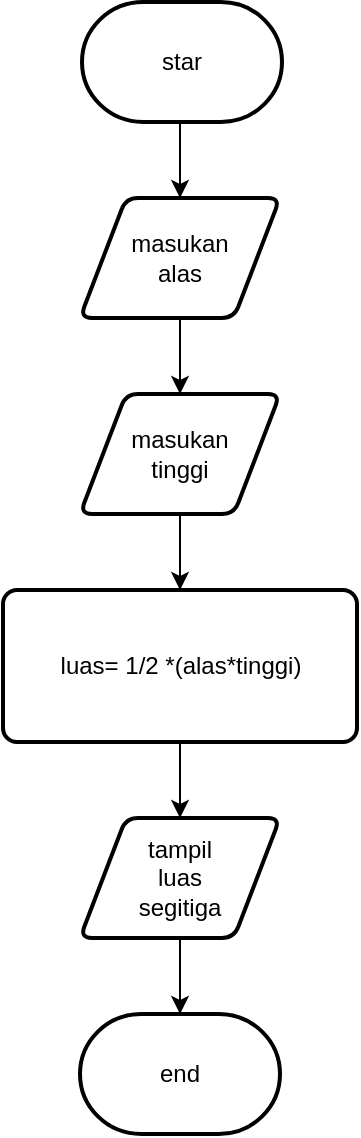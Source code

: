 <mxfile version="22.1.16" type="device">
  <diagram name="Page-1" id="jr_epOJPyc_aueluBdOg">
    <mxGraphModel dx="1520" dy="1214" grid="0" gridSize="10" guides="1" tooltips="1" connect="1" arrows="1" fold="1" page="0" pageScale="1" pageWidth="850" pageHeight="1100" math="0" shadow="0">
      <root>
        <mxCell id="0" />
        <mxCell id="1" parent="0" />
        <mxCell id="MWn83Oy3D5ra3sKZTmh8-6" style="edgeStyle=orthogonalEdgeStyle;rounded=0;orthogonalLoop=1;jettySize=auto;html=1;exitX=0.5;exitY=1;exitDx=0;exitDy=0;exitPerimeter=0;entryX=0.5;entryY=0;entryDx=0;entryDy=0;" edge="1" parent="1" source="ePwk1lkPYL17RqrotQUX-3" target="ePwk1lkPYL17RqrotQUX-4">
          <mxGeometry relative="1" as="geometry" />
        </mxCell>
        <mxCell id="ePwk1lkPYL17RqrotQUX-3" value="star" style="strokeWidth=2;html=1;shape=mxgraph.flowchart.terminator;whiteSpace=wrap;" parent="1" vertex="1">
          <mxGeometry x="-277" y="-438" width="100" height="60" as="geometry" />
        </mxCell>
        <mxCell id="MWn83Oy3D5ra3sKZTmh8-7" style="edgeStyle=orthogonalEdgeStyle;rounded=0;orthogonalLoop=1;jettySize=auto;html=1;exitX=0.5;exitY=1;exitDx=0;exitDy=0;entryX=0.5;entryY=0;entryDx=0;entryDy=0;" edge="1" parent="1" source="ePwk1lkPYL17RqrotQUX-4" target="MWn83Oy3D5ra3sKZTmh8-2">
          <mxGeometry relative="1" as="geometry" />
        </mxCell>
        <mxCell id="ePwk1lkPYL17RqrotQUX-4" value="&lt;div&gt;masukan &lt;br&gt;&lt;/div&gt;&lt;div&gt;alas&lt;br&gt;&lt;/div&gt;" style="shape=parallelogram;html=1;strokeWidth=2;perimeter=parallelogramPerimeter;whiteSpace=wrap;rounded=1;arcSize=12;size=0.23;" parent="1" vertex="1">
          <mxGeometry x="-278" y="-340" width="100" height="60" as="geometry" />
        </mxCell>
        <mxCell id="MWn83Oy3D5ra3sKZTmh8-8" style="edgeStyle=orthogonalEdgeStyle;rounded=0;orthogonalLoop=1;jettySize=auto;html=1;exitX=0.5;exitY=1;exitDx=0;exitDy=0;entryX=0.5;entryY=0;entryDx=0;entryDy=0;" edge="1" parent="1" source="MWn83Oy3D5ra3sKZTmh8-2" target="MWn83Oy3D5ra3sKZTmh8-3">
          <mxGeometry relative="1" as="geometry" />
        </mxCell>
        <mxCell id="MWn83Oy3D5ra3sKZTmh8-2" value="&lt;div&gt;masukan&lt;/div&gt;&lt;div&gt;tinggi&lt;br&gt;&lt;/div&gt;" style="shape=parallelogram;html=1;strokeWidth=2;perimeter=parallelogramPerimeter;whiteSpace=wrap;rounded=1;arcSize=12;size=0.23;" vertex="1" parent="1">
          <mxGeometry x="-278" y="-242" width="100" height="60" as="geometry" />
        </mxCell>
        <mxCell id="MWn83Oy3D5ra3sKZTmh8-9" style="edgeStyle=orthogonalEdgeStyle;rounded=0;orthogonalLoop=1;jettySize=auto;html=1;exitX=0.5;exitY=1;exitDx=0;exitDy=0;entryX=0.5;entryY=0;entryDx=0;entryDy=0;" edge="1" parent="1" source="MWn83Oy3D5ra3sKZTmh8-3" target="MWn83Oy3D5ra3sKZTmh8-4">
          <mxGeometry relative="1" as="geometry" />
        </mxCell>
        <mxCell id="MWn83Oy3D5ra3sKZTmh8-3" value="luas= 1/2 *(alas*tinggi)" style="rounded=1;whiteSpace=wrap;html=1;absoluteArcSize=1;arcSize=14;strokeWidth=2;" vertex="1" parent="1">
          <mxGeometry x="-316.5" y="-144" width="177" height="76" as="geometry" />
        </mxCell>
        <mxCell id="MWn83Oy3D5ra3sKZTmh8-4" value="&lt;div&gt;tampil&lt;/div&gt;&lt;div&gt;luas&lt;/div&gt;&lt;div&gt;segitiga&lt;br&gt;&lt;/div&gt;" style="shape=parallelogram;html=1;strokeWidth=2;perimeter=parallelogramPerimeter;whiteSpace=wrap;rounded=1;arcSize=12;size=0.23;" vertex="1" parent="1">
          <mxGeometry x="-278" y="-30" width="100" height="60" as="geometry" />
        </mxCell>
        <mxCell id="MWn83Oy3D5ra3sKZTmh8-5" value="end" style="strokeWidth=2;html=1;shape=mxgraph.flowchart.terminator;whiteSpace=wrap;" vertex="1" parent="1">
          <mxGeometry x="-278" y="68" width="100" height="60" as="geometry" />
        </mxCell>
        <mxCell id="MWn83Oy3D5ra3sKZTmh8-10" style="edgeStyle=orthogonalEdgeStyle;rounded=0;orthogonalLoop=1;jettySize=auto;html=1;exitX=0.5;exitY=1;exitDx=0;exitDy=0;entryX=0.5;entryY=0;entryDx=0;entryDy=0;entryPerimeter=0;" edge="1" parent="1" source="MWn83Oy3D5ra3sKZTmh8-4" target="MWn83Oy3D5ra3sKZTmh8-5">
          <mxGeometry relative="1" as="geometry" />
        </mxCell>
      </root>
    </mxGraphModel>
  </diagram>
</mxfile>
